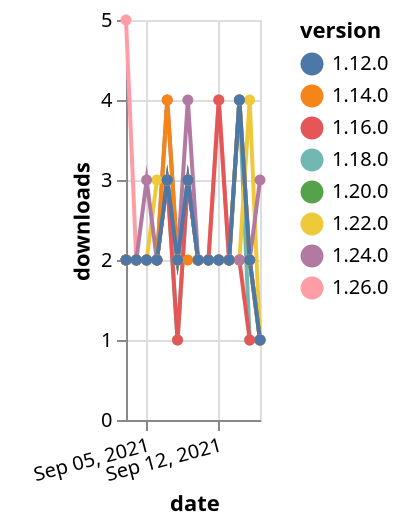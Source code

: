 {"$schema": "https://vega.github.io/schema/vega-lite/v5.json", "description": "A simple bar chart with embedded data.", "data": {"values": [{"date": "2021-09-03", "total": 1615, "delta": 2, "version": "1.18.0"}, {"date": "2021-09-04", "total": 1617, "delta": 2, "version": "1.18.0"}, {"date": "2021-09-05", "total": 1619, "delta": 2, "version": "1.18.0"}, {"date": "2021-09-06", "total": 1621, "delta": 2, "version": "1.18.0"}, {"date": "2021-09-07", "total": 1624, "delta": 3, "version": "1.18.0"}, {"date": "2021-09-08", "total": 1625, "delta": 1, "version": "1.18.0"}, {"date": "2021-09-09", "total": 1628, "delta": 3, "version": "1.18.0"}, {"date": "2021-09-10", "total": 1630, "delta": 2, "version": "1.18.0"}, {"date": "2021-09-11", "total": 1632, "delta": 2, "version": "1.18.0"}, {"date": "2021-09-12", "total": 1634, "delta": 2, "version": "1.18.0"}, {"date": "2021-09-13", "total": 1636, "delta": 2, "version": "1.18.0"}, {"date": "2021-09-14", "total": 1640, "delta": 4, "version": "1.18.0"}, {"date": "2021-09-15", "total": 1641, "delta": 1, "version": "1.18.0"}, {"date": "2021-09-16", "total": 1642, "delta": 1, "version": "1.18.0"}, {"date": "2021-09-03", "total": 1009, "delta": 2, "version": "1.22.0"}, {"date": "2021-09-04", "total": 1011, "delta": 2, "version": "1.22.0"}, {"date": "2021-09-05", "total": 1013, "delta": 2, "version": "1.22.0"}, {"date": "2021-09-06", "total": 1016, "delta": 3, "version": "1.22.0"}, {"date": "2021-09-07", "total": 1019, "delta": 3, "version": "1.22.0"}, {"date": "2021-09-08", "total": 1021, "delta": 2, "version": "1.22.0"}, {"date": "2021-09-09", "total": 1024, "delta": 3, "version": "1.22.0"}, {"date": "2021-09-10", "total": 1026, "delta": 2, "version": "1.22.0"}, {"date": "2021-09-11", "total": 1028, "delta": 2, "version": "1.22.0"}, {"date": "2021-09-12", "total": 1030, "delta": 2, "version": "1.22.0"}, {"date": "2021-09-13", "total": 1032, "delta": 2, "version": "1.22.0"}, {"date": "2021-09-14", "total": 1034, "delta": 2, "version": "1.22.0"}, {"date": "2021-09-15", "total": 1038, "delta": 4, "version": "1.22.0"}, {"date": "2021-09-16", "total": 1039, "delta": 1, "version": "1.22.0"}, {"date": "2021-09-03", "total": 210, "delta": 5, "version": "1.26.0"}, {"date": "2021-09-04", "total": 212, "delta": 2, "version": "1.26.0"}, {"date": "2021-09-05", "total": 214, "delta": 2, "version": "1.26.0"}, {"date": "2021-09-06", "total": 216, "delta": 2, "version": "1.26.0"}, {"date": "2021-09-07", "total": 219, "delta": 3, "version": "1.26.0"}, {"date": "2021-09-08", "total": 221, "delta": 2, "version": "1.26.0"}, {"date": "2021-09-09", "total": 224, "delta": 3, "version": "1.26.0"}, {"date": "2021-09-10", "total": 226, "delta": 2, "version": "1.26.0"}, {"date": "2021-09-11", "total": 228, "delta": 2, "version": "1.26.0"}, {"date": "2021-09-12", "total": 232, "delta": 4, "version": "1.26.0"}, {"date": "2021-09-13", "total": 234, "delta": 2, "version": "1.26.0"}, {"date": "2021-09-14", "total": 236, "delta": 2, "version": "1.26.0"}, {"date": "2021-09-15", "total": 238, "delta": 2, "version": "1.26.0"}, {"date": "2021-09-16", "total": 239, "delta": 1, "version": "1.26.0"}, {"date": "2021-09-03", "total": 1467, "delta": 2, "version": "1.20.0"}, {"date": "2021-09-04", "total": 1469, "delta": 2, "version": "1.20.0"}, {"date": "2021-09-05", "total": 1471, "delta": 2, "version": "1.20.0"}, {"date": "2021-09-06", "total": 1473, "delta": 2, "version": "1.20.0"}, {"date": "2021-09-07", "total": 1476, "delta": 3, "version": "1.20.0"}, {"date": "2021-09-08", "total": 1478, "delta": 2, "version": "1.20.0"}, {"date": "2021-09-09", "total": 1481, "delta": 3, "version": "1.20.0"}, {"date": "2021-09-10", "total": 1483, "delta": 2, "version": "1.20.0"}, {"date": "2021-09-11", "total": 1485, "delta": 2, "version": "1.20.0"}, {"date": "2021-09-12", "total": 1487, "delta": 2, "version": "1.20.0"}, {"date": "2021-09-13", "total": 1489, "delta": 2, "version": "1.20.0"}, {"date": "2021-09-14", "total": 1493, "delta": 4, "version": "1.20.0"}, {"date": "2021-09-15", "total": 1495, "delta": 2, "version": "1.20.0"}, {"date": "2021-09-16", "total": 1496, "delta": 1, "version": "1.20.0"}, {"date": "2021-09-03", "total": 2054, "delta": 2, "version": "1.16.0"}, {"date": "2021-09-04", "total": 2056, "delta": 2, "version": "1.16.0"}, {"date": "2021-09-05", "total": 2058, "delta": 2, "version": "1.16.0"}, {"date": "2021-09-06", "total": 2060, "delta": 2, "version": "1.16.0"}, {"date": "2021-09-07", "total": 2063, "delta": 3, "version": "1.16.0"}, {"date": "2021-09-08", "total": 2064, "delta": 1, "version": "1.16.0"}, {"date": "2021-09-09", "total": 2067, "delta": 3, "version": "1.16.0"}, {"date": "2021-09-10", "total": 2069, "delta": 2, "version": "1.16.0"}, {"date": "2021-09-11", "total": 2071, "delta": 2, "version": "1.16.0"}, {"date": "2021-09-12", "total": 2075, "delta": 4, "version": "1.16.0"}, {"date": "2021-09-13", "total": 2077, "delta": 2, "version": "1.16.0"}, {"date": "2021-09-14", "total": 2079, "delta": 2, "version": "1.16.0"}, {"date": "2021-09-15", "total": 2080, "delta": 1, "version": "1.16.0"}, {"date": "2021-09-16", "total": 2081, "delta": 1, "version": "1.16.0"}, {"date": "2021-09-03", "total": 685, "delta": 2, "version": "1.24.0"}, {"date": "2021-09-04", "total": 687, "delta": 2, "version": "1.24.0"}, {"date": "2021-09-05", "total": 690, "delta": 3, "version": "1.24.0"}, {"date": "2021-09-06", "total": 692, "delta": 2, "version": "1.24.0"}, {"date": "2021-09-07", "total": 696, "delta": 4, "version": "1.24.0"}, {"date": "2021-09-08", "total": 698, "delta": 2, "version": "1.24.0"}, {"date": "2021-09-09", "total": 702, "delta": 4, "version": "1.24.0"}, {"date": "2021-09-10", "total": 704, "delta": 2, "version": "1.24.0"}, {"date": "2021-09-11", "total": 706, "delta": 2, "version": "1.24.0"}, {"date": "2021-09-12", "total": 708, "delta": 2, "version": "1.24.0"}, {"date": "2021-09-13", "total": 710, "delta": 2, "version": "1.24.0"}, {"date": "2021-09-14", "total": 712, "delta": 2, "version": "1.24.0"}, {"date": "2021-09-15", "total": 714, "delta": 2, "version": "1.24.0"}, {"date": "2021-09-16", "total": 717, "delta": 3, "version": "1.24.0"}, {"date": "2021-09-03", "total": 2435, "delta": 2, "version": "1.14.0"}, {"date": "2021-09-04", "total": 2437, "delta": 2, "version": "1.14.0"}, {"date": "2021-09-05", "total": 2439, "delta": 2, "version": "1.14.0"}, {"date": "2021-09-06", "total": 2441, "delta": 2, "version": "1.14.0"}, {"date": "2021-09-07", "total": 2445, "delta": 4, "version": "1.14.0"}, {"date": "2021-09-08", "total": 2447, "delta": 2, "version": "1.14.0"}, {"date": "2021-09-09", "total": 2449, "delta": 2, "version": "1.14.0"}, {"date": "2021-09-10", "total": 2451, "delta": 2, "version": "1.14.0"}, {"date": "2021-09-11", "total": 2453, "delta": 2, "version": "1.14.0"}, {"date": "2021-09-12", "total": 2455, "delta": 2, "version": "1.14.0"}, {"date": "2021-09-13", "total": 2457, "delta": 2, "version": "1.14.0"}, {"date": "2021-09-14", "total": 2461, "delta": 4, "version": "1.14.0"}, {"date": "2021-09-15", "total": 2463, "delta": 2, "version": "1.14.0"}, {"date": "2021-09-16", "total": 2464, "delta": 1, "version": "1.14.0"}, {"date": "2021-09-03", "total": 2371, "delta": 2, "version": "1.12.0"}, {"date": "2021-09-04", "total": 2373, "delta": 2, "version": "1.12.0"}, {"date": "2021-09-05", "total": 2375, "delta": 2, "version": "1.12.0"}, {"date": "2021-09-06", "total": 2377, "delta": 2, "version": "1.12.0"}, {"date": "2021-09-07", "total": 2380, "delta": 3, "version": "1.12.0"}, {"date": "2021-09-08", "total": 2382, "delta": 2, "version": "1.12.0"}, {"date": "2021-09-09", "total": 2385, "delta": 3, "version": "1.12.0"}, {"date": "2021-09-10", "total": 2387, "delta": 2, "version": "1.12.0"}, {"date": "2021-09-11", "total": 2389, "delta": 2, "version": "1.12.0"}, {"date": "2021-09-12", "total": 2391, "delta": 2, "version": "1.12.0"}, {"date": "2021-09-13", "total": 2393, "delta": 2, "version": "1.12.0"}, {"date": "2021-09-14", "total": 2397, "delta": 4, "version": "1.12.0"}, {"date": "2021-09-15", "total": 2399, "delta": 2, "version": "1.12.0"}, {"date": "2021-09-16", "total": 2400, "delta": 1, "version": "1.12.0"}]}, "width": "container", "mark": {"type": "line", "point": {"filled": true}}, "encoding": {"x": {"field": "date", "type": "temporal", "timeUnit": "yearmonthdate", "title": "date", "axis": {"labelAngle": -15}}, "y": {"field": "delta", "type": "quantitative", "title": "downloads"}, "color": {"field": "version", "type": "nominal"}, "tooltip": {"field": "delta"}}}